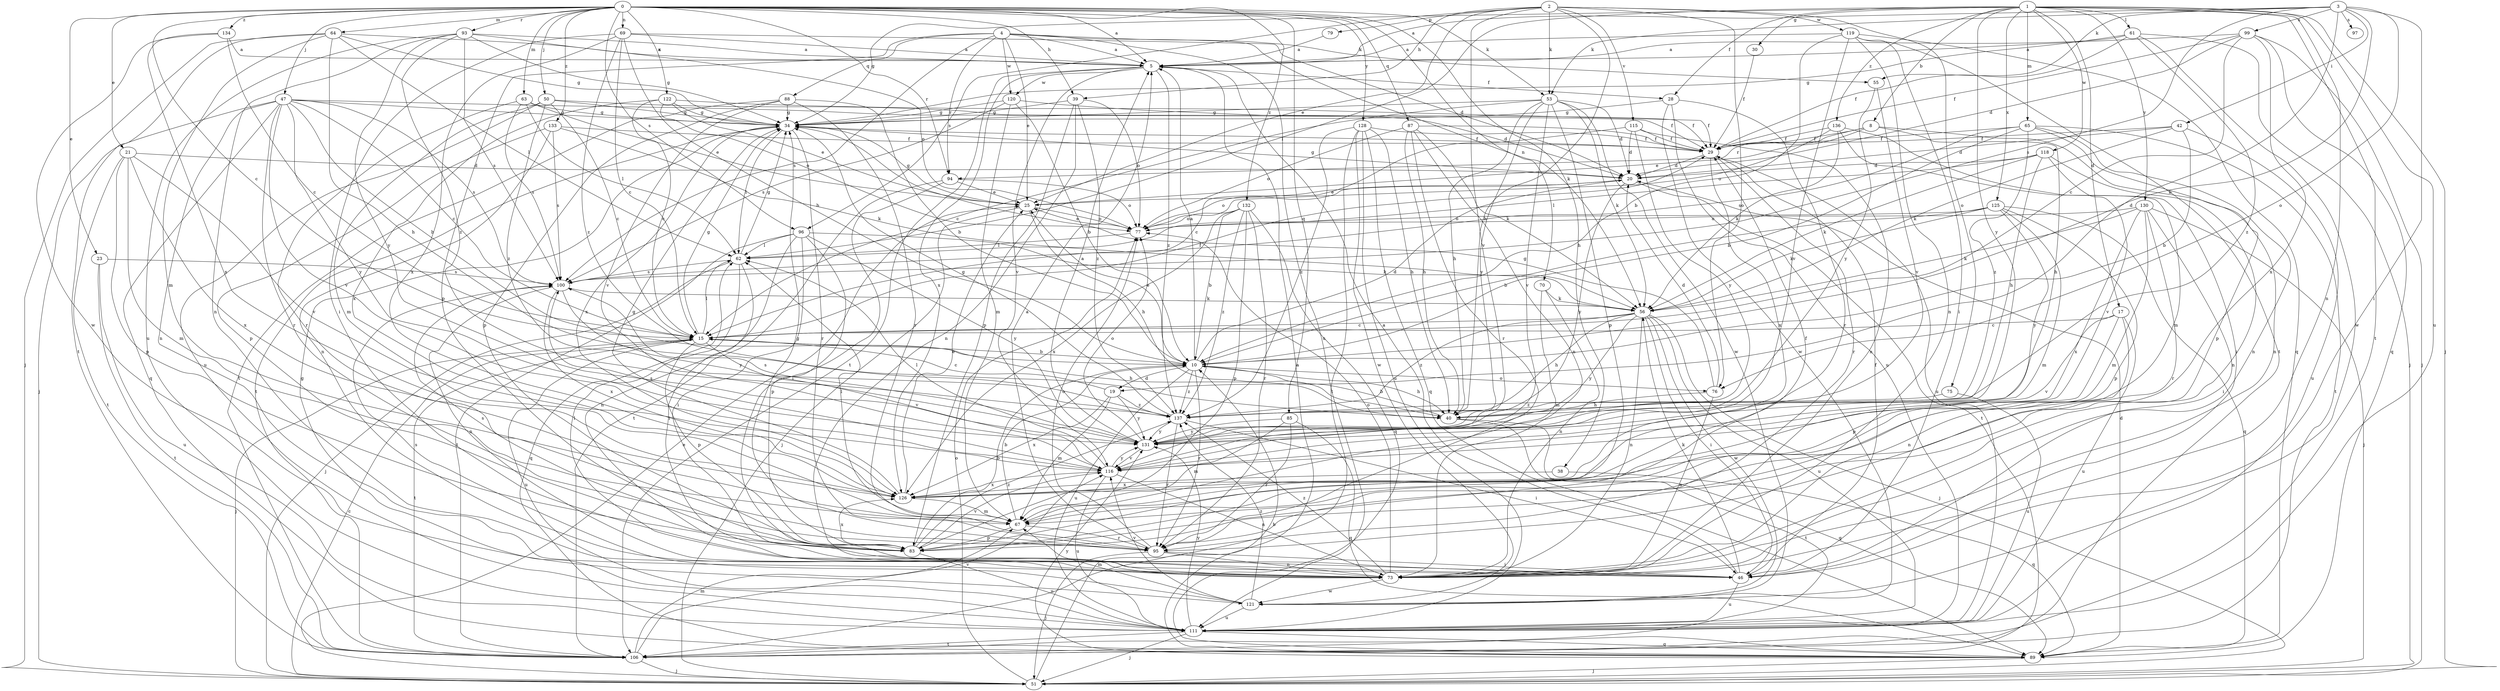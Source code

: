 strict digraph  {
0;
1;
2;
3;
4;
5;
8;
10;
15;
17;
19;
20;
21;
23;
25;
28;
29;
30;
34;
38;
39;
40;
42;
46;
47;
50;
51;
53;
55;
56;
61;
62;
63;
64;
65;
67;
69;
70;
73;
75;
76;
77;
79;
83;
85;
87;
88;
89;
93;
94;
95;
96;
97;
99;
100;
106;
111;
115;
116;
118;
119;
120;
121;
122;
125;
126;
128;
130;
131;
132;
133;
134;
136;
137;
0 -> 5  [label=a];
0 -> 15  [label=c];
0 -> 21  [label=e];
0 -> 23  [label=e];
0 -> 38  [label=h];
0 -> 39  [label=h];
0 -> 47  [label=j];
0 -> 50  [label=j];
0 -> 53  [label=k];
0 -> 63  [label=m];
0 -> 64  [label=m];
0 -> 69  [label=n];
0 -> 70  [label=n];
0 -> 85  [label=q];
0 -> 87  [label=q];
0 -> 93  [label=r];
0 -> 94  [label=r];
0 -> 96  [label=s];
0 -> 122  [label=x];
0 -> 128  [label=y];
0 -> 132  [label=z];
0 -> 133  [label=z];
0 -> 134  [label=z];
1 -> 8  [label=b];
1 -> 17  [label=d];
1 -> 28  [label=f];
1 -> 30  [label=g];
1 -> 34  [label=g];
1 -> 51  [label=j];
1 -> 61  [label=l];
1 -> 62  [label=l];
1 -> 65  [label=m];
1 -> 73  [label=n];
1 -> 106  [label=t];
1 -> 111  [label=u];
1 -> 118  [label=w];
1 -> 125  [label=x];
1 -> 130  [label=y];
1 -> 131  [label=y];
1 -> 136  [label=z];
2 -> 25  [label=e];
2 -> 39  [label=h];
2 -> 40  [label=h];
2 -> 53  [label=k];
2 -> 75  [label=o];
2 -> 76  [label=o];
2 -> 79  [label=p];
2 -> 96  [label=s];
2 -> 115  [label=v];
2 -> 116  [label=v];
2 -> 119  [label=w];
3 -> 5  [label=a];
3 -> 10  [label=b];
3 -> 19  [label=d];
3 -> 42  [label=i];
3 -> 46  [label=i];
3 -> 53  [label=k];
3 -> 55  [label=k];
3 -> 76  [label=o];
3 -> 97  [label=s];
3 -> 99  [label=s];
3 -> 100  [label=s];
4 -> 5  [label=a];
4 -> 25  [label=e];
4 -> 55  [label=k];
4 -> 56  [label=k];
4 -> 83  [label=p];
4 -> 88  [label=q];
4 -> 94  [label=r];
4 -> 100  [label=s];
4 -> 111  [label=u];
4 -> 120  [label=w];
5 -> 28  [label=f];
5 -> 106  [label=t];
5 -> 116  [label=v];
5 -> 120  [label=w];
5 -> 126  [label=x];
5 -> 137  [label=z];
8 -> 25  [label=e];
8 -> 29  [label=f];
8 -> 40  [label=h];
8 -> 73  [label=n];
8 -> 94  [label=r];
10 -> 5  [label=a];
10 -> 19  [label=d];
10 -> 20  [label=d];
10 -> 25  [label=e];
10 -> 40  [label=h];
10 -> 76  [label=o];
10 -> 95  [label=r];
10 -> 111  [label=u];
10 -> 137  [label=z];
15 -> 10  [label=b];
15 -> 29  [label=f];
15 -> 34  [label=g];
15 -> 40  [label=h];
15 -> 51  [label=j];
15 -> 62  [label=l];
15 -> 83  [label=p];
15 -> 106  [label=t];
15 -> 111  [label=u];
15 -> 116  [label=v];
17 -> 15  [label=c];
17 -> 73  [label=n];
17 -> 83  [label=p];
17 -> 111  [label=u];
17 -> 116  [label=v];
19 -> 15  [label=c];
19 -> 67  [label=m];
19 -> 126  [label=x];
19 -> 131  [label=y];
19 -> 137  [label=z];
20 -> 25  [label=e];
20 -> 34  [label=g];
20 -> 77  [label=o];
20 -> 106  [label=t];
20 -> 131  [label=y];
21 -> 20  [label=d];
21 -> 67  [label=m];
21 -> 83  [label=p];
21 -> 106  [label=t];
21 -> 116  [label=v];
21 -> 126  [label=x];
23 -> 100  [label=s];
23 -> 106  [label=t];
23 -> 111  [label=u];
25 -> 34  [label=g];
25 -> 40  [label=h];
25 -> 51  [label=j];
25 -> 77  [label=o];
28 -> 34  [label=g];
28 -> 95  [label=r];
28 -> 111  [label=u];
28 -> 121  [label=w];
29 -> 20  [label=d];
29 -> 95  [label=r];
29 -> 111  [label=u];
29 -> 126  [label=x];
30 -> 29  [label=f];
34 -> 29  [label=f];
34 -> 62  [label=l];
34 -> 95  [label=r];
34 -> 106  [label=t];
34 -> 126  [label=x];
38 -> 89  [label=q];
38 -> 126  [label=x];
39 -> 34  [label=g];
39 -> 73  [label=n];
39 -> 77  [label=o];
39 -> 83  [label=p];
39 -> 137  [label=z];
40 -> 10  [label=b];
40 -> 89  [label=q];
40 -> 106  [label=t];
42 -> 10  [label=b];
42 -> 20  [label=d];
42 -> 29  [label=f];
42 -> 56  [label=k];
42 -> 111  [label=u];
46 -> 5  [label=a];
46 -> 29  [label=f];
46 -> 56  [label=k];
46 -> 111  [label=u];
47 -> 10  [label=b];
47 -> 15  [label=c];
47 -> 29  [label=f];
47 -> 34  [label=g];
47 -> 51  [label=j];
47 -> 73  [label=n];
47 -> 89  [label=q];
47 -> 95  [label=r];
47 -> 100  [label=s];
47 -> 116  [label=v];
47 -> 131  [label=y];
50 -> 15  [label=c];
50 -> 29  [label=f];
50 -> 34  [label=g];
50 -> 67  [label=m];
50 -> 111  [label=u];
50 -> 137  [label=z];
51 -> 10  [label=b];
51 -> 15  [label=c];
51 -> 25  [label=e];
51 -> 77  [label=o];
53 -> 15  [label=c];
53 -> 20  [label=d];
53 -> 34  [label=g];
53 -> 40  [label=h];
53 -> 56  [label=k];
53 -> 83  [label=p];
53 -> 116  [label=v];
53 -> 121  [label=w];
53 -> 131  [label=y];
55 -> 116  [label=v];
55 -> 131  [label=y];
56 -> 15  [label=c];
56 -> 40  [label=h];
56 -> 46  [label=i];
56 -> 51  [label=j];
56 -> 73  [label=n];
56 -> 111  [label=u];
56 -> 121  [label=w];
56 -> 131  [label=y];
56 -> 137  [label=z];
61 -> 5  [label=a];
61 -> 29  [label=f];
61 -> 34  [label=g];
61 -> 51  [label=j];
61 -> 121  [label=w];
61 -> 137  [label=z];
62 -> 34  [label=g];
62 -> 46  [label=i];
62 -> 51  [label=j];
62 -> 89  [label=q];
62 -> 100  [label=s];
63 -> 25  [label=e];
63 -> 34  [label=g];
63 -> 62  [label=l];
63 -> 95  [label=r];
63 -> 100  [label=s];
64 -> 5  [label=a];
64 -> 34  [label=g];
64 -> 40  [label=h];
64 -> 51  [label=j];
64 -> 62  [label=l];
64 -> 67  [label=m];
64 -> 106  [label=t];
65 -> 10  [label=b];
65 -> 29  [label=f];
65 -> 73  [label=n];
65 -> 83  [label=p];
65 -> 100  [label=s];
65 -> 106  [label=t];
65 -> 137  [label=z];
67 -> 10  [label=b];
67 -> 29  [label=f];
67 -> 62  [label=l];
67 -> 83  [label=p];
67 -> 95  [label=r];
69 -> 5  [label=a];
69 -> 10  [label=b];
69 -> 15  [label=c];
69 -> 20  [label=d];
69 -> 46  [label=i];
69 -> 126  [label=x];
69 -> 137  [label=z];
70 -> 56  [label=k];
70 -> 67  [label=m];
70 -> 73  [label=n];
73 -> 62  [label=l];
73 -> 77  [label=o];
73 -> 121  [label=w];
73 -> 137  [label=z];
75 -> 111  [label=u];
75 -> 137  [label=z];
76 -> 20  [label=d];
76 -> 34  [label=g];
76 -> 40  [label=h];
76 -> 73  [label=n];
77 -> 25  [label=e];
77 -> 62  [label=l];
79 -> 5  [label=a];
83 -> 10  [label=b];
83 -> 100  [label=s];
83 -> 111  [label=u];
83 -> 116  [label=v];
83 -> 126  [label=x];
83 -> 137  [label=z];
85 -> 67  [label=m];
85 -> 89  [label=q];
85 -> 95  [label=r];
85 -> 131  [label=y];
87 -> 29  [label=f];
87 -> 40  [label=h];
87 -> 56  [label=k];
87 -> 73  [label=n];
87 -> 77  [label=o];
87 -> 95  [label=r];
88 -> 10  [label=b];
88 -> 34  [label=g];
88 -> 83  [label=p];
88 -> 95  [label=r];
88 -> 106  [label=t];
88 -> 116  [label=v];
89 -> 5  [label=a];
89 -> 20  [label=d];
89 -> 51  [label=j];
89 -> 131  [label=y];
93 -> 5  [label=a];
93 -> 34  [label=g];
93 -> 73  [label=n];
93 -> 77  [label=o];
93 -> 100  [label=s];
93 -> 111  [label=u];
93 -> 131  [label=y];
93 -> 137  [label=z];
94 -> 25  [label=e];
94 -> 46  [label=i];
94 -> 77  [label=o];
94 -> 106  [label=t];
95 -> 5  [label=a];
95 -> 34  [label=g];
95 -> 46  [label=i];
95 -> 51  [label=j];
95 -> 73  [label=n];
95 -> 77  [label=o];
96 -> 46  [label=i];
96 -> 56  [label=k];
96 -> 62  [label=l];
96 -> 73  [label=n];
96 -> 83  [label=p];
96 -> 106  [label=t];
96 -> 131  [label=y];
99 -> 5  [label=a];
99 -> 15  [label=c];
99 -> 20  [label=d];
99 -> 29  [label=f];
99 -> 51  [label=j];
99 -> 89  [label=q];
99 -> 126  [label=x];
100 -> 56  [label=k];
100 -> 73  [label=n];
100 -> 126  [label=x];
100 -> 131  [label=y];
106 -> 51  [label=j];
106 -> 67  [label=m];
106 -> 116  [label=v];
111 -> 34  [label=g];
111 -> 51  [label=j];
111 -> 89  [label=q];
111 -> 106  [label=t];
111 -> 131  [label=y];
115 -> 15  [label=c];
115 -> 20  [label=d];
115 -> 29  [label=f];
115 -> 73  [label=n];
115 -> 131  [label=y];
116 -> 62  [label=l];
116 -> 73  [label=n];
116 -> 100  [label=s];
116 -> 111  [label=u];
116 -> 126  [label=x];
116 -> 131  [label=y];
118 -> 20  [label=d];
118 -> 40  [label=h];
118 -> 56  [label=k];
118 -> 62  [label=l];
118 -> 73  [label=n];
118 -> 116  [label=v];
119 -> 5  [label=a];
119 -> 10  [label=b];
119 -> 46  [label=i];
119 -> 73  [label=n];
119 -> 89  [label=q];
119 -> 106  [label=t];
119 -> 116  [label=v];
120 -> 10  [label=b];
120 -> 20  [label=d];
120 -> 34  [label=g];
120 -> 67  [label=m];
120 -> 100  [label=s];
121 -> 67  [label=m];
121 -> 100  [label=s];
121 -> 111  [label=u];
121 -> 116  [label=v];
121 -> 137  [label=z];
122 -> 15  [label=c];
122 -> 25  [label=e];
122 -> 29  [label=f];
122 -> 34  [label=g];
122 -> 77  [label=o];
122 -> 126  [label=x];
125 -> 10  [label=b];
125 -> 56  [label=k];
125 -> 67  [label=m];
125 -> 77  [label=o];
125 -> 83  [label=p];
125 -> 89  [label=q];
125 -> 131  [label=y];
126 -> 25  [label=e];
126 -> 34  [label=g];
126 -> 67  [label=m];
128 -> 29  [label=f];
128 -> 40  [label=h];
128 -> 89  [label=q];
128 -> 106  [label=t];
128 -> 111  [label=u];
128 -> 121  [label=w];
128 -> 137  [label=z];
130 -> 46  [label=i];
130 -> 51  [label=j];
130 -> 56  [label=k];
130 -> 67  [label=m];
130 -> 77  [label=o];
130 -> 95  [label=r];
130 -> 126  [label=x];
131 -> 5  [label=a];
131 -> 77  [label=o];
131 -> 100  [label=s];
131 -> 116  [label=v];
132 -> 10  [label=b];
132 -> 77  [label=o];
132 -> 83  [label=p];
132 -> 89  [label=q];
132 -> 95  [label=r];
132 -> 126  [label=x];
132 -> 137  [label=z];
133 -> 29  [label=f];
133 -> 56  [label=k];
133 -> 73  [label=n];
133 -> 83  [label=p];
133 -> 100  [label=s];
134 -> 5  [label=a];
134 -> 15  [label=c];
134 -> 121  [label=w];
134 -> 126  [label=x];
136 -> 29  [label=f];
136 -> 46  [label=i];
136 -> 56  [label=k];
136 -> 67  [label=m];
136 -> 77  [label=o];
137 -> 34  [label=g];
137 -> 46  [label=i];
137 -> 95  [label=r];
137 -> 131  [label=y];
}
